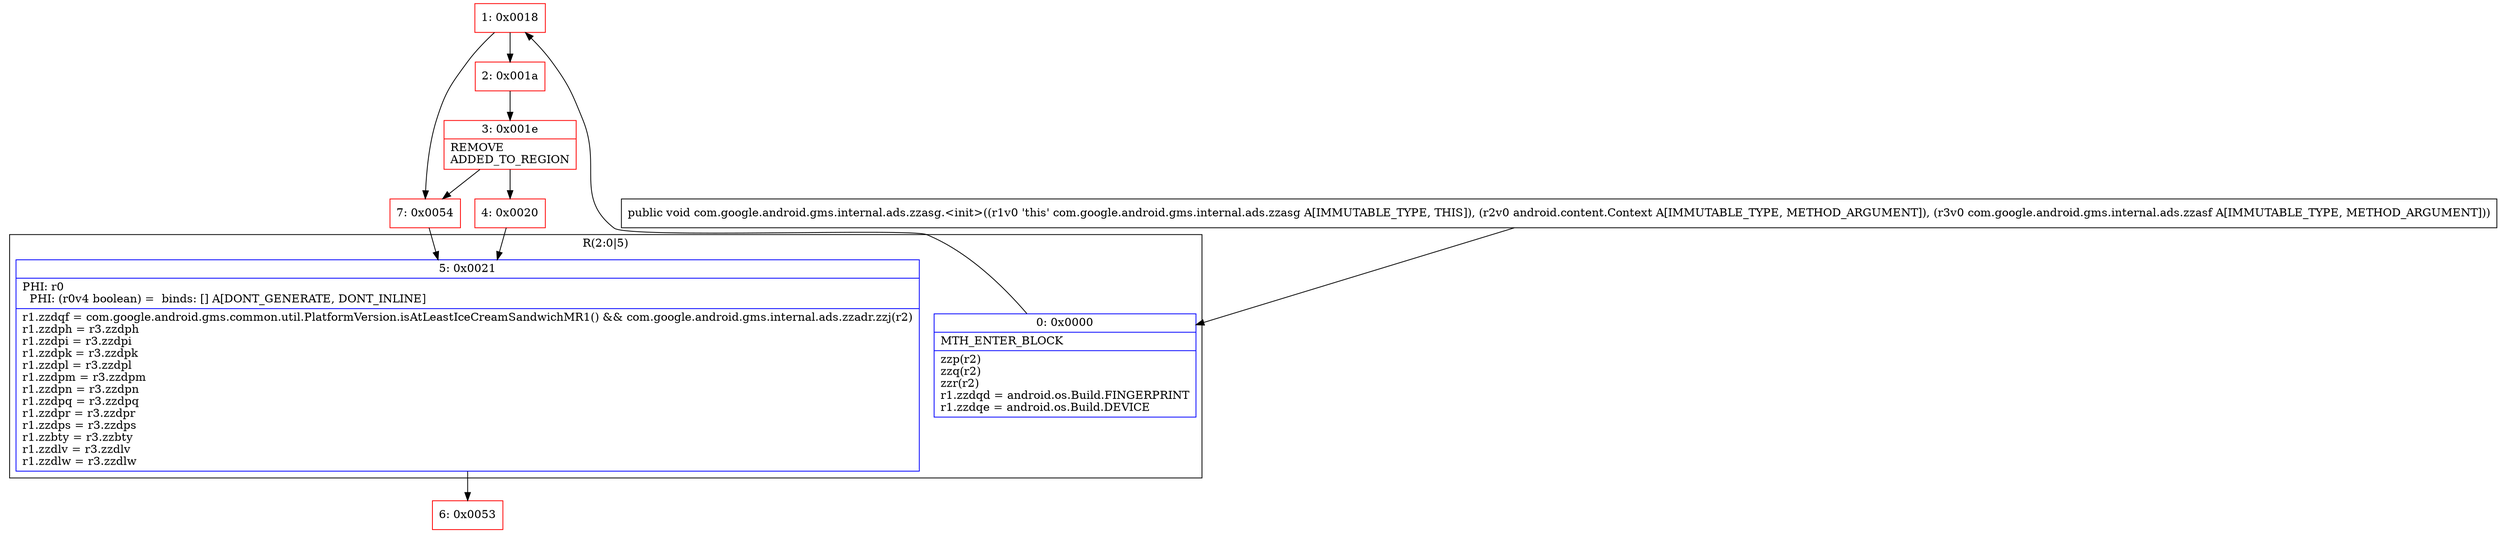 digraph "CFG forcom.google.android.gms.internal.ads.zzasg.\<init\>(Landroid\/content\/Context;Lcom\/google\/android\/gms\/internal\/ads\/zzasf;)V" {
subgraph cluster_Region_1677030912 {
label = "R(2:0|5)";
node [shape=record,color=blue];
Node_0 [shape=record,label="{0\:\ 0x0000|MTH_ENTER_BLOCK\l|zzp(r2)\lzzq(r2)\lzzr(r2)\lr1.zzdqd = android.os.Build.FINGERPRINT\lr1.zzdqe = android.os.Build.DEVICE\l}"];
Node_5 [shape=record,label="{5\:\ 0x0021|PHI: r0 \l  PHI: (r0v4 boolean) =  binds: [] A[DONT_GENERATE, DONT_INLINE]\l|r1.zzdqf = com.google.android.gms.common.util.PlatformVersion.isAtLeastIceCreamSandwichMR1() && com.google.android.gms.internal.ads.zzadr.zzj(r2)\lr1.zzdph = r3.zzdph\lr1.zzdpi = r3.zzdpi\lr1.zzdpk = r3.zzdpk\lr1.zzdpl = r3.zzdpl\lr1.zzdpm = r3.zzdpm\lr1.zzdpn = r3.zzdpn\lr1.zzdpq = r3.zzdpq\lr1.zzdpr = r3.zzdpr\lr1.zzdps = r3.zzdps\lr1.zzbty = r3.zzbty\lr1.zzdlv = r3.zzdlv\lr1.zzdlw = r3.zzdlw\l}"];
}
Node_1 [shape=record,color=red,label="{1\:\ 0x0018}"];
Node_2 [shape=record,color=red,label="{2\:\ 0x001a}"];
Node_3 [shape=record,color=red,label="{3\:\ 0x001e|REMOVE\lADDED_TO_REGION\l}"];
Node_4 [shape=record,color=red,label="{4\:\ 0x0020}"];
Node_6 [shape=record,color=red,label="{6\:\ 0x0053}"];
Node_7 [shape=record,color=red,label="{7\:\ 0x0054}"];
MethodNode[shape=record,label="{public void com.google.android.gms.internal.ads.zzasg.\<init\>((r1v0 'this' com.google.android.gms.internal.ads.zzasg A[IMMUTABLE_TYPE, THIS]), (r2v0 android.content.Context A[IMMUTABLE_TYPE, METHOD_ARGUMENT]), (r3v0 com.google.android.gms.internal.ads.zzasf A[IMMUTABLE_TYPE, METHOD_ARGUMENT])) }"];
MethodNode -> Node_0;
Node_0 -> Node_1;
Node_5 -> Node_6;
Node_1 -> Node_2;
Node_1 -> Node_7;
Node_2 -> Node_3;
Node_3 -> Node_4;
Node_3 -> Node_7;
Node_4 -> Node_5;
Node_7 -> Node_5;
}


